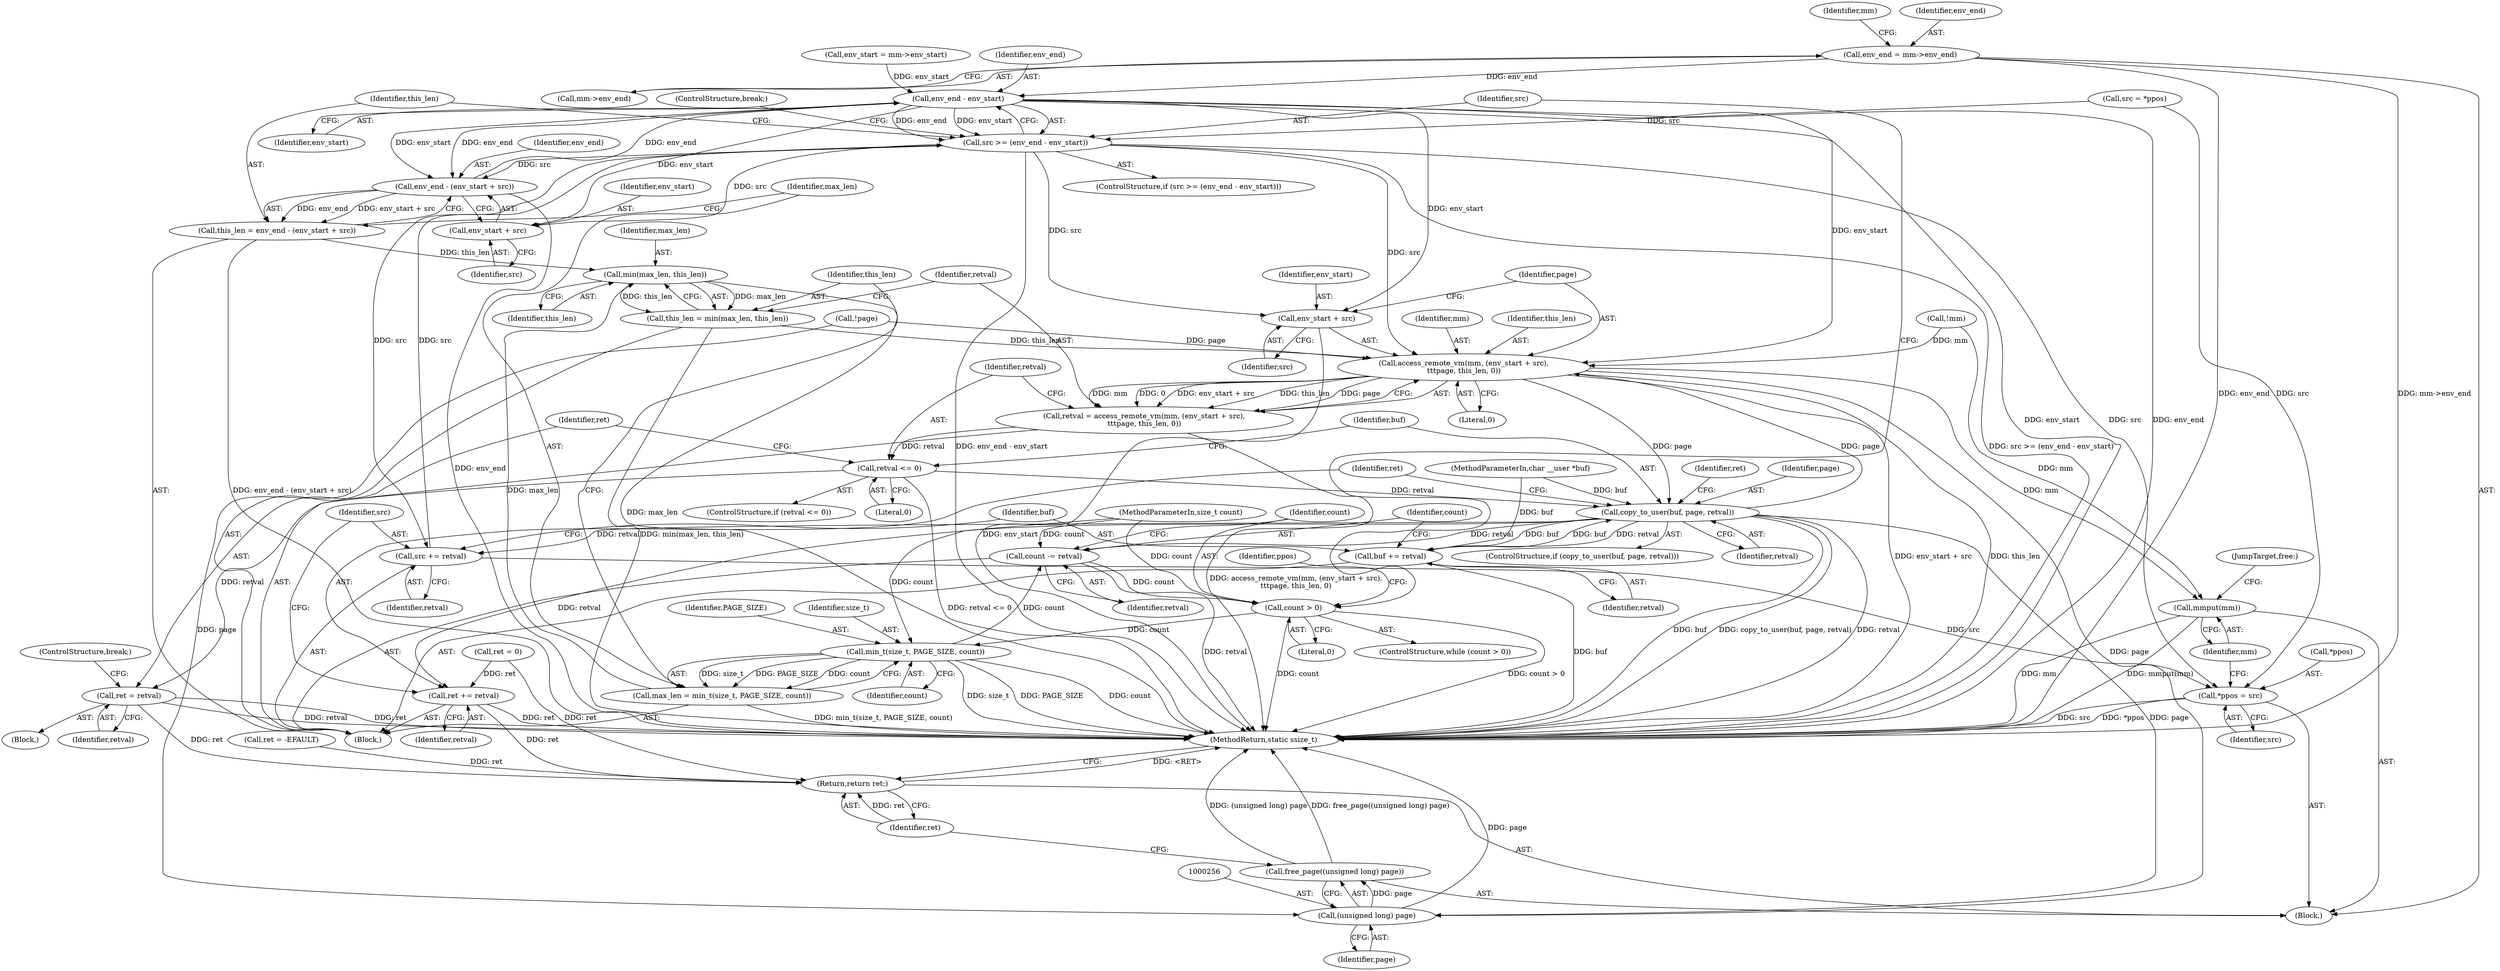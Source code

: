 digraph "0_linux_8148a73c9901a8794a50f950083c00ccf97d43b3@pointer" {
"1000162" [label="(Call,env_end = mm->env_end)"];
"1000183" [label="(Call,env_end - env_start)"];
"1000181" [label="(Call,src >= (env_end - env_start))"];
"1000189" [label="(Call,env_end - (env_start + src))"];
"1000187" [label="(Call,this_len = env_end - (env_start + src))"];
"1000202" [label="(Call,min(max_len, this_len))"];
"1000200" [label="(Call,this_len = min(max_len, this_len))"];
"1000207" [label="(Call,access_remote_vm(mm, (env_start + src),\n\t\t\tpage, this_len, 0))"];
"1000205" [label="(Call,retval = access_remote_vm(mm, (env_start + src),\n\t\t\tpage, this_len, 0))"];
"1000216" [label="(Call,retval <= 0)"];
"1000220" [label="(Call,ret = retval)"];
"1000258" [label="(Return,return ret;)"];
"1000225" [label="(Call,copy_to_user(buf, page, retval))"];
"1000235" [label="(Call,ret += retval)"];
"1000238" [label="(Call,src += retval)"];
"1000247" [label="(Call,*ppos = src)"];
"1000241" [label="(Call,buf += retval)"];
"1000244" [label="(Call,count -= retval)"];
"1000173" [label="(Call,count > 0)"];
"1000196" [label="(Call,min_t(size_t, PAGE_SIZE, count))"];
"1000194" [label="(Call,max_len = min_t(size_t, PAGE_SIZE, count))"];
"1000255" [label="(Call,(unsigned long) page)"];
"1000254" [label="(Call,free_page((unsigned long) page))"];
"1000251" [label="(Call,mmput(mm))"];
"1000191" [label="(Call,env_start + src)"];
"1000209" [label="(Call,env_start + src)"];
"1000136" [label="(Call,!page)"];
"1000231" [label="(Identifier,ret)"];
"1000180" [label="(ControlStructure,if (src >= (env_end - env_start)))"];
"1000200" [label="(Call,this_len = min(max_len, this_len))"];
"1000242" [label="(Identifier,buf)"];
"1000226" [label="(Identifier,buf)"];
"1000241" [label="(Call,buf += retval)"];
"1000191" [label="(Call,env_start + src)"];
"1000103" [label="(MethodParameterIn,size_t count)"];
"1000257" [label="(Identifier,page)"];
"1000243" [label="(Identifier,retval)"];
"1000224" [label="(ControlStructure,if (copy_to_user(buf, page, retval)))"];
"1000253" [label="(JumpTarget,free:)"];
"1000215" [label="(ControlStructure,if (retval <= 0))"];
"1000219" [label="(Block,)"];
"1000108" [label="(Call,src = *ppos)"];
"1000247" [label="(Call,*ppos = src)"];
"1000157" [label="(Call,env_start = mm->env_start)"];
"1000220" [label="(Call,ret = retval)"];
"1000212" [label="(Identifier,page)"];
"1000173" [label="(Call,count > 0)"];
"1000195" [label="(Identifier,max_len)"];
"1000216" [label="(Call,retval <= 0)"];
"1000222" [label="(Identifier,retval)"];
"1000213" [label="(Identifier,this_len)"];
"1000185" [label="(Identifier,env_start)"];
"1000227" [label="(Identifier,page)"];
"1000245" [label="(Identifier,count)"];
"1000181" [label="(Call,src >= (env_end - env_start))"];
"1000164" [label="(Call,mm->env_end)"];
"1000170" [label="(Identifier,mm)"];
"1000246" [label="(Identifier,retval)"];
"1000255" [label="(Call,(unsigned long) page)"];
"1000249" [label="(Identifier,ppos)"];
"1000201" [label="(Identifier,this_len)"];
"1000187" [label="(Call,this_len = env_end - (env_start + src))"];
"1000192" [label="(Identifier,env_start)"];
"1000244" [label="(Call,count -= retval)"];
"1000190" [label="(Identifier,env_end)"];
"1000202" [label="(Call,min(max_len, this_len))"];
"1000209" [label="(Call,env_start + src)"];
"1000218" [label="(Literal,0)"];
"1000210" [label="(Identifier,env_start)"];
"1000102" [label="(MethodParameterIn,char __user *buf)"];
"1000182" [label="(Identifier,src)"];
"1000172" [label="(ControlStructure,while (count > 0))"];
"1000184" [label="(Identifier,env_end)"];
"1000225" [label="(Call,copy_to_user(buf, page, retval))"];
"1000206" [label="(Identifier,retval)"];
"1000183" [label="(Call,env_end - env_start)"];
"1000223" [label="(ControlStructure,break;)"];
"1000211" [label="(Identifier,src)"];
"1000105" [label="(Block,)"];
"1000259" [label="(Identifier,ret)"];
"1000198" [label="(Identifier,PAGE_SIZE)"];
"1000214" [label="(Literal,0)"];
"1000258" [label="(Return,return ret;)"];
"1000239" [label="(Identifier,src)"];
"1000186" [label="(ControlStructure,break;)"];
"1000236" [label="(Identifier,ret)"];
"1000207" [label="(Call,access_remote_vm(mm, (env_start + src),\n\t\t\tpage, this_len, 0))"];
"1000260" [label="(MethodReturn,static ssize_t)"];
"1000250" [label="(Identifier,src)"];
"1000125" [label="(Call,!mm)"];
"1000197" [label="(Identifier,size_t)"];
"1000199" [label="(Identifier,count)"];
"1000252" [label="(Identifier,mm)"];
"1000141" [label="(Call,ret = 0)"];
"1000230" [label="(Call,ret = -EFAULT)"];
"1000204" [label="(Identifier,this_len)"];
"1000228" [label="(Identifier,retval)"];
"1000162" [label="(Call,env_end = mm->env_end)"];
"1000205" [label="(Call,retval = access_remote_vm(mm, (env_start + src),\n\t\t\tpage, this_len, 0))"];
"1000194" [label="(Call,max_len = min_t(size_t, PAGE_SIZE, count))"];
"1000176" [label="(Block,)"];
"1000163" [label="(Identifier,env_end)"];
"1000235" [label="(Call,ret += retval)"];
"1000189" [label="(Call,env_end - (env_start + src))"];
"1000254" [label="(Call,free_page((unsigned long) page))"];
"1000174" [label="(Identifier,count)"];
"1000240" [label="(Identifier,retval)"];
"1000221" [label="(Identifier,ret)"];
"1000196" [label="(Call,min_t(size_t, PAGE_SIZE, count))"];
"1000237" [label="(Identifier,retval)"];
"1000217" [label="(Identifier,retval)"];
"1000188" [label="(Identifier,this_len)"];
"1000175" [label="(Literal,0)"];
"1000238" [label="(Call,src += retval)"];
"1000248" [label="(Call,*ppos)"];
"1000193" [label="(Identifier,src)"];
"1000208" [label="(Identifier,mm)"];
"1000203" [label="(Identifier,max_len)"];
"1000251" [label="(Call,mmput(mm))"];
"1000162" -> "1000105"  [label="AST: "];
"1000162" -> "1000164"  [label="CFG: "];
"1000163" -> "1000162"  [label="AST: "];
"1000164" -> "1000162"  [label="AST: "];
"1000170" -> "1000162"  [label="CFG: "];
"1000162" -> "1000260"  [label="DDG: mm->env_end"];
"1000162" -> "1000260"  [label="DDG: env_end"];
"1000162" -> "1000183"  [label="DDG: env_end"];
"1000183" -> "1000181"  [label="AST: "];
"1000183" -> "1000185"  [label="CFG: "];
"1000184" -> "1000183"  [label="AST: "];
"1000185" -> "1000183"  [label="AST: "];
"1000181" -> "1000183"  [label="CFG: "];
"1000183" -> "1000260"  [label="DDG: env_start"];
"1000183" -> "1000260"  [label="DDG: env_end"];
"1000183" -> "1000181"  [label="DDG: env_end"];
"1000183" -> "1000181"  [label="DDG: env_start"];
"1000189" -> "1000183"  [label="DDG: env_end"];
"1000157" -> "1000183"  [label="DDG: env_start"];
"1000183" -> "1000189"  [label="DDG: env_end"];
"1000183" -> "1000189"  [label="DDG: env_start"];
"1000183" -> "1000191"  [label="DDG: env_start"];
"1000183" -> "1000207"  [label="DDG: env_start"];
"1000183" -> "1000209"  [label="DDG: env_start"];
"1000181" -> "1000180"  [label="AST: "];
"1000182" -> "1000181"  [label="AST: "];
"1000186" -> "1000181"  [label="CFG: "];
"1000188" -> "1000181"  [label="CFG: "];
"1000181" -> "1000260"  [label="DDG: src >= (env_end - env_start)"];
"1000181" -> "1000260"  [label="DDG: env_end - env_start"];
"1000238" -> "1000181"  [label="DDG: src"];
"1000108" -> "1000181"  [label="DDG: src"];
"1000181" -> "1000189"  [label="DDG: src"];
"1000181" -> "1000191"  [label="DDG: src"];
"1000181" -> "1000207"  [label="DDG: src"];
"1000181" -> "1000209"  [label="DDG: src"];
"1000181" -> "1000238"  [label="DDG: src"];
"1000181" -> "1000247"  [label="DDG: src"];
"1000189" -> "1000187"  [label="AST: "];
"1000189" -> "1000191"  [label="CFG: "];
"1000190" -> "1000189"  [label="AST: "];
"1000191" -> "1000189"  [label="AST: "];
"1000187" -> "1000189"  [label="CFG: "];
"1000189" -> "1000260"  [label="DDG: env_end"];
"1000189" -> "1000187"  [label="DDG: env_end"];
"1000189" -> "1000187"  [label="DDG: env_start + src"];
"1000187" -> "1000176"  [label="AST: "];
"1000188" -> "1000187"  [label="AST: "];
"1000195" -> "1000187"  [label="CFG: "];
"1000187" -> "1000260"  [label="DDG: env_end - (env_start + src)"];
"1000187" -> "1000202"  [label="DDG: this_len"];
"1000202" -> "1000200"  [label="AST: "];
"1000202" -> "1000204"  [label="CFG: "];
"1000203" -> "1000202"  [label="AST: "];
"1000204" -> "1000202"  [label="AST: "];
"1000200" -> "1000202"  [label="CFG: "];
"1000202" -> "1000260"  [label="DDG: max_len"];
"1000202" -> "1000200"  [label="DDG: max_len"];
"1000202" -> "1000200"  [label="DDG: this_len"];
"1000194" -> "1000202"  [label="DDG: max_len"];
"1000200" -> "1000176"  [label="AST: "];
"1000201" -> "1000200"  [label="AST: "];
"1000206" -> "1000200"  [label="CFG: "];
"1000200" -> "1000260"  [label="DDG: min(max_len, this_len)"];
"1000200" -> "1000207"  [label="DDG: this_len"];
"1000207" -> "1000205"  [label="AST: "];
"1000207" -> "1000214"  [label="CFG: "];
"1000208" -> "1000207"  [label="AST: "];
"1000209" -> "1000207"  [label="AST: "];
"1000212" -> "1000207"  [label="AST: "];
"1000213" -> "1000207"  [label="AST: "];
"1000214" -> "1000207"  [label="AST: "];
"1000205" -> "1000207"  [label="CFG: "];
"1000207" -> "1000260"  [label="DDG: env_start + src"];
"1000207" -> "1000260"  [label="DDG: this_len"];
"1000207" -> "1000205"  [label="DDG: mm"];
"1000207" -> "1000205"  [label="DDG: 0"];
"1000207" -> "1000205"  [label="DDG: env_start + src"];
"1000207" -> "1000205"  [label="DDG: this_len"];
"1000207" -> "1000205"  [label="DDG: page"];
"1000125" -> "1000207"  [label="DDG: mm"];
"1000225" -> "1000207"  [label="DDG: page"];
"1000136" -> "1000207"  [label="DDG: page"];
"1000207" -> "1000225"  [label="DDG: page"];
"1000207" -> "1000251"  [label="DDG: mm"];
"1000207" -> "1000255"  [label="DDG: page"];
"1000205" -> "1000176"  [label="AST: "];
"1000206" -> "1000205"  [label="AST: "];
"1000217" -> "1000205"  [label="CFG: "];
"1000205" -> "1000260"  [label="DDG: access_remote_vm(mm, (env_start + src),\n\t\t\tpage, this_len, 0)"];
"1000205" -> "1000216"  [label="DDG: retval"];
"1000216" -> "1000215"  [label="AST: "];
"1000216" -> "1000218"  [label="CFG: "];
"1000217" -> "1000216"  [label="AST: "];
"1000218" -> "1000216"  [label="AST: "];
"1000221" -> "1000216"  [label="CFG: "];
"1000226" -> "1000216"  [label="CFG: "];
"1000216" -> "1000260"  [label="DDG: retval <= 0"];
"1000216" -> "1000220"  [label="DDG: retval"];
"1000216" -> "1000225"  [label="DDG: retval"];
"1000220" -> "1000219"  [label="AST: "];
"1000220" -> "1000222"  [label="CFG: "];
"1000221" -> "1000220"  [label="AST: "];
"1000222" -> "1000220"  [label="AST: "];
"1000223" -> "1000220"  [label="CFG: "];
"1000220" -> "1000260"  [label="DDG: retval"];
"1000220" -> "1000260"  [label="DDG: ret"];
"1000220" -> "1000258"  [label="DDG: ret"];
"1000258" -> "1000105"  [label="AST: "];
"1000258" -> "1000259"  [label="CFG: "];
"1000259" -> "1000258"  [label="AST: "];
"1000260" -> "1000258"  [label="CFG: "];
"1000258" -> "1000260"  [label="DDG: <RET>"];
"1000259" -> "1000258"  [label="DDG: ret"];
"1000141" -> "1000258"  [label="DDG: ret"];
"1000235" -> "1000258"  [label="DDG: ret"];
"1000230" -> "1000258"  [label="DDG: ret"];
"1000225" -> "1000224"  [label="AST: "];
"1000225" -> "1000228"  [label="CFG: "];
"1000226" -> "1000225"  [label="AST: "];
"1000227" -> "1000225"  [label="AST: "];
"1000228" -> "1000225"  [label="AST: "];
"1000231" -> "1000225"  [label="CFG: "];
"1000236" -> "1000225"  [label="CFG: "];
"1000225" -> "1000260"  [label="DDG: buf"];
"1000225" -> "1000260"  [label="DDG: copy_to_user(buf, page, retval)"];
"1000225" -> "1000260"  [label="DDG: retval"];
"1000241" -> "1000225"  [label="DDG: buf"];
"1000102" -> "1000225"  [label="DDG: buf"];
"1000225" -> "1000235"  [label="DDG: retval"];
"1000225" -> "1000238"  [label="DDG: retval"];
"1000225" -> "1000241"  [label="DDG: retval"];
"1000225" -> "1000241"  [label="DDG: buf"];
"1000225" -> "1000244"  [label="DDG: retval"];
"1000225" -> "1000255"  [label="DDG: page"];
"1000235" -> "1000176"  [label="AST: "];
"1000235" -> "1000237"  [label="CFG: "];
"1000236" -> "1000235"  [label="AST: "];
"1000237" -> "1000235"  [label="AST: "];
"1000239" -> "1000235"  [label="CFG: "];
"1000235" -> "1000260"  [label="DDG: ret"];
"1000141" -> "1000235"  [label="DDG: ret"];
"1000238" -> "1000176"  [label="AST: "];
"1000238" -> "1000240"  [label="CFG: "];
"1000239" -> "1000238"  [label="AST: "];
"1000240" -> "1000238"  [label="AST: "];
"1000242" -> "1000238"  [label="CFG: "];
"1000238" -> "1000247"  [label="DDG: src"];
"1000247" -> "1000105"  [label="AST: "];
"1000247" -> "1000250"  [label="CFG: "];
"1000248" -> "1000247"  [label="AST: "];
"1000250" -> "1000247"  [label="AST: "];
"1000252" -> "1000247"  [label="CFG: "];
"1000247" -> "1000260"  [label="DDG: src"];
"1000247" -> "1000260"  [label="DDG: *ppos"];
"1000108" -> "1000247"  [label="DDG: src"];
"1000241" -> "1000176"  [label="AST: "];
"1000241" -> "1000243"  [label="CFG: "];
"1000242" -> "1000241"  [label="AST: "];
"1000243" -> "1000241"  [label="AST: "];
"1000245" -> "1000241"  [label="CFG: "];
"1000241" -> "1000260"  [label="DDG: buf"];
"1000102" -> "1000241"  [label="DDG: buf"];
"1000244" -> "1000176"  [label="AST: "];
"1000244" -> "1000246"  [label="CFG: "];
"1000245" -> "1000244"  [label="AST: "];
"1000246" -> "1000244"  [label="AST: "];
"1000174" -> "1000244"  [label="CFG: "];
"1000244" -> "1000260"  [label="DDG: retval"];
"1000244" -> "1000173"  [label="DDG: count"];
"1000196" -> "1000244"  [label="DDG: count"];
"1000103" -> "1000244"  [label="DDG: count"];
"1000173" -> "1000172"  [label="AST: "];
"1000173" -> "1000175"  [label="CFG: "];
"1000174" -> "1000173"  [label="AST: "];
"1000175" -> "1000173"  [label="AST: "];
"1000182" -> "1000173"  [label="CFG: "];
"1000249" -> "1000173"  [label="CFG: "];
"1000173" -> "1000260"  [label="DDG: count > 0"];
"1000173" -> "1000260"  [label="DDG: count"];
"1000103" -> "1000173"  [label="DDG: count"];
"1000173" -> "1000196"  [label="DDG: count"];
"1000196" -> "1000194"  [label="AST: "];
"1000196" -> "1000199"  [label="CFG: "];
"1000197" -> "1000196"  [label="AST: "];
"1000198" -> "1000196"  [label="AST: "];
"1000199" -> "1000196"  [label="AST: "];
"1000194" -> "1000196"  [label="CFG: "];
"1000196" -> "1000260"  [label="DDG: size_t"];
"1000196" -> "1000260"  [label="DDG: count"];
"1000196" -> "1000260"  [label="DDG: PAGE_SIZE"];
"1000196" -> "1000194"  [label="DDG: size_t"];
"1000196" -> "1000194"  [label="DDG: PAGE_SIZE"];
"1000196" -> "1000194"  [label="DDG: count"];
"1000103" -> "1000196"  [label="DDG: count"];
"1000194" -> "1000176"  [label="AST: "];
"1000195" -> "1000194"  [label="AST: "];
"1000201" -> "1000194"  [label="CFG: "];
"1000194" -> "1000260"  [label="DDG: min_t(size_t, PAGE_SIZE, count)"];
"1000255" -> "1000254"  [label="AST: "];
"1000255" -> "1000257"  [label="CFG: "];
"1000256" -> "1000255"  [label="AST: "];
"1000257" -> "1000255"  [label="AST: "];
"1000254" -> "1000255"  [label="CFG: "];
"1000255" -> "1000260"  [label="DDG: page"];
"1000255" -> "1000254"  [label="DDG: page"];
"1000136" -> "1000255"  [label="DDG: page"];
"1000254" -> "1000105"  [label="AST: "];
"1000259" -> "1000254"  [label="CFG: "];
"1000254" -> "1000260"  [label="DDG: (unsigned long) page"];
"1000254" -> "1000260"  [label="DDG: free_page((unsigned long) page)"];
"1000251" -> "1000105"  [label="AST: "];
"1000251" -> "1000252"  [label="CFG: "];
"1000252" -> "1000251"  [label="AST: "];
"1000253" -> "1000251"  [label="CFG: "];
"1000251" -> "1000260"  [label="DDG: mmput(mm)"];
"1000251" -> "1000260"  [label="DDG: mm"];
"1000125" -> "1000251"  [label="DDG: mm"];
"1000191" -> "1000193"  [label="CFG: "];
"1000192" -> "1000191"  [label="AST: "];
"1000193" -> "1000191"  [label="AST: "];
"1000209" -> "1000211"  [label="CFG: "];
"1000210" -> "1000209"  [label="AST: "];
"1000211" -> "1000209"  [label="AST: "];
"1000212" -> "1000209"  [label="CFG: "];
"1000209" -> "1000260"  [label="DDG: env_start"];
}
